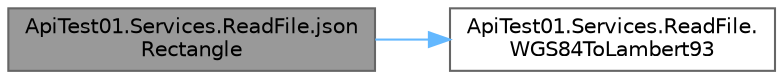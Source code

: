 digraph "ApiTest01.Services.ReadFile.jsonRectangle"
{
 // LATEX_PDF_SIZE
  bgcolor="transparent";
  edge [fontname=Helvetica,fontsize=10,labelfontname=Helvetica,labelfontsize=10];
  node [fontname=Helvetica,fontsize=10,shape=box,height=0.2,width=0.4];
  rankdir="LR";
  Node1 [id="Node000001",label="ApiTest01.Services.ReadFile.json\lRectangle",height=0.2,width=0.4,color="gray40", fillcolor="grey60", style="filled", fontcolor="black",tooltip="jsons the rectangle."];
  Node1 -> Node2 [id="edge1_Node000001_Node000002",color="steelblue1",style="solid",tooltip=" "];
  Node2 [id="Node000002",label="ApiTest01.Services.ReadFile.\lWGS84ToLambert93",height=0.2,width=0.4,color="grey40", fillcolor="white", style="filled",URL="$class_api_test01_1_1_services_1_1_read_file.html#ac26fc4e2dbda1b5f99d37e01dfe9bb83",tooltip="WGS the s84 to lambert93."];
}
